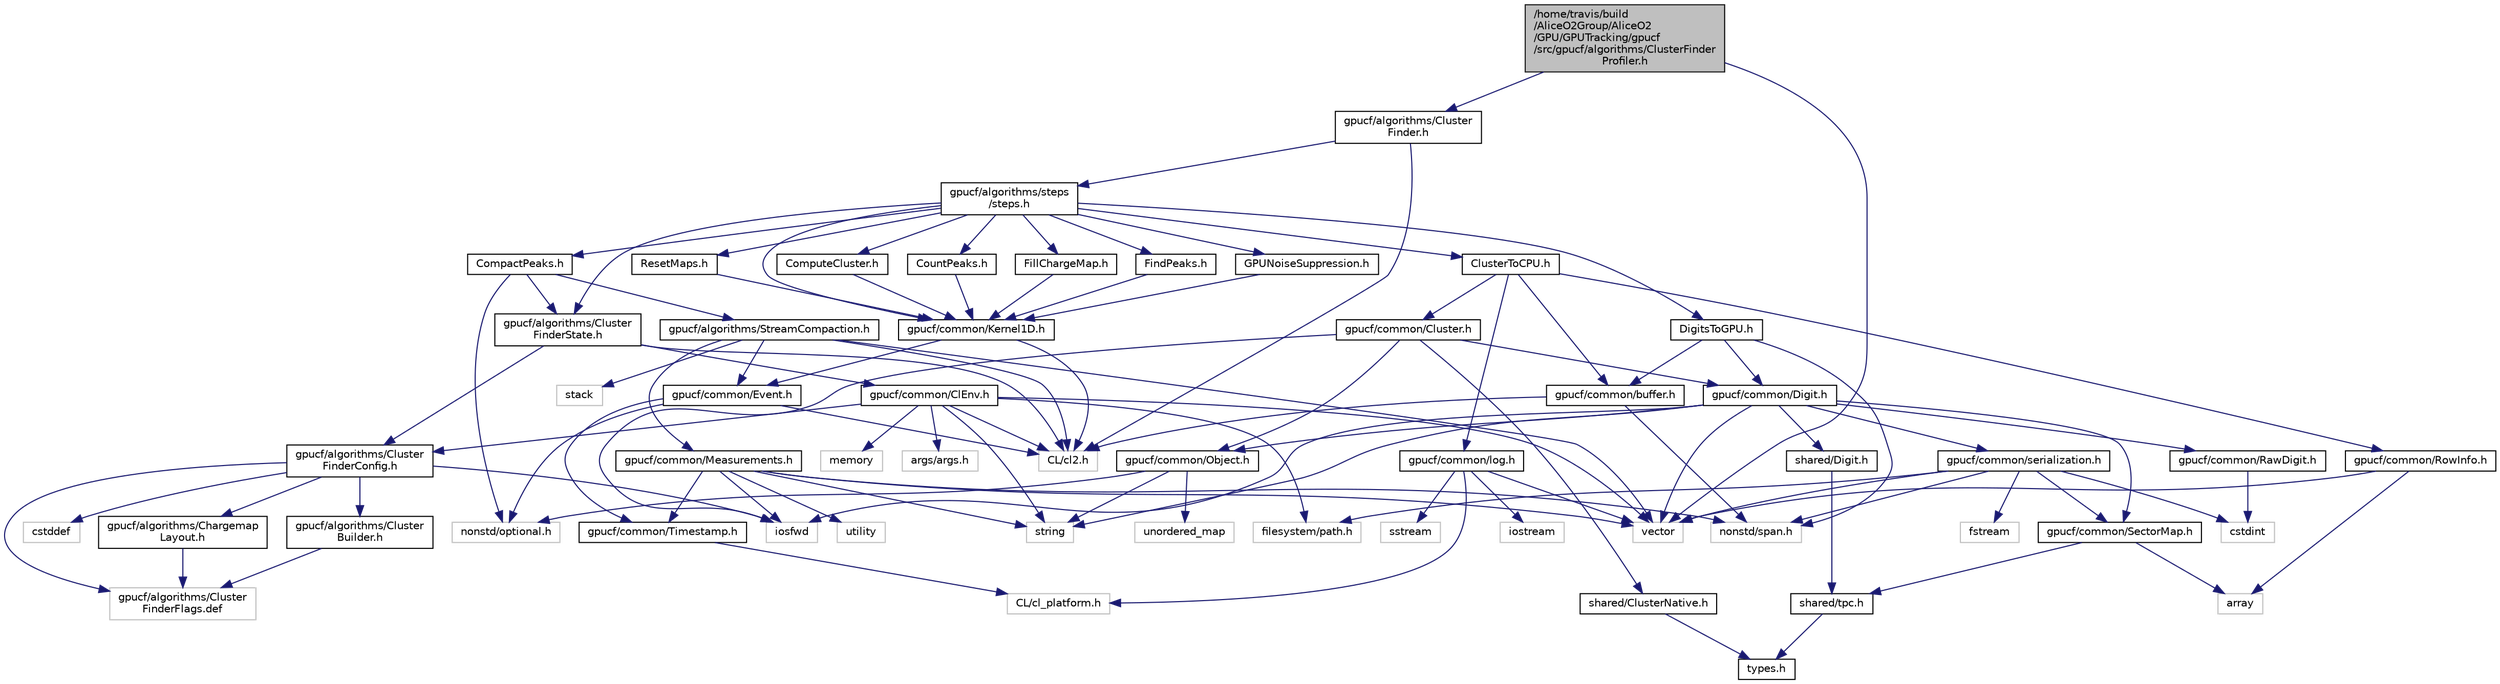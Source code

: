 digraph "/home/travis/build/AliceO2Group/AliceO2/GPU/GPUTracking/gpucf/src/gpucf/algorithms/ClusterFinderProfiler.h"
{
 // INTERACTIVE_SVG=YES
  bgcolor="transparent";
  edge [fontname="Helvetica",fontsize="10",labelfontname="Helvetica",labelfontsize="10"];
  node [fontname="Helvetica",fontsize="10",shape=record];
  Node1 [label="/home/travis/build\l/AliceO2Group/AliceO2\l/GPU/GPUTracking/gpucf\l/src/gpucf/algorithms/ClusterFinder\lProfiler.h",height=0.2,width=0.4,color="black", fillcolor="grey75", style="filled", fontcolor="black"];
  Node1 -> Node2 [color="midnightblue",fontsize="10",style="solid",fontname="Helvetica"];
  Node2 [label="gpucf/algorithms/Cluster\lFinder.h",height=0.2,width=0.4,color="black",URL="$d4/d99/ClusterFinder_8h.html"];
  Node2 -> Node3 [color="midnightblue",fontsize="10",style="solid",fontname="Helvetica"];
  Node3 [label="gpucf/algorithms/steps\l/steps.h",height=0.2,width=0.4,color="black",URL="$d3/d45/steps_8h.html"];
  Node3 -> Node4 [color="midnightblue",fontsize="10",style="solid",fontname="Helvetica"];
  Node4 [label="gpucf/algorithms/Cluster\lFinderState.h",height=0.2,width=0.4,color="black",URL="$de/de6/ClusterFinderState_8h.html"];
  Node4 -> Node5 [color="midnightblue",fontsize="10",style="solid",fontname="Helvetica"];
  Node5 [label="gpucf/algorithms/Cluster\lFinderConfig.h",height=0.2,width=0.4,color="black",URL="$da/dac/ClusterFinderConfig_8h.html"];
  Node5 -> Node6 [color="midnightblue",fontsize="10",style="solid",fontname="Helvetica"];
  Node6 [label="gpucf/algorithms/Chargemap\lLayout.h",height=0.2,width=0.4,color="black",URL="$dc/db2/ChargemapLayout_8h.html"];
  Node6 -> Node7 [color="midnightblue",fontsize="10",style="solid",fontname="Helvetica"];
  Node7 [label="gpucf/algorithms/Cluster\lFinderFlags.def",height=0.2,width=0.4,color="grey75"];
  Node5 -> Node8 [color="midnightblue",fontsize="10",style="solid",fontname="Helvetica"];
  Node8 [label="gpucf/algorithms/Cluster\lBuilder.h",height=0.2,width=0.4,color="black",URL="$d4/d9b/ClusterBuilder_8h.html"];
  Node8 -> Node7 [color="midnightblue",fontsize="10",style="solid",fontname="Helvetica"];
  Node5 -> Node9 [color="midnightblue",fontsize="10",style="solid",fontname="Helvetica"];
  Node9 [label="cstddef",height=0.2,width=0.4,color="grey75"];
  Node5 -> Node10 [color="midnightblue",fontsize="10",style="solid",fontname="Helvetica"];
  Node10 [label="iosfwd",height=0.2,width=0.4,color="grey75"];
  Node5 -> Node7 [color="midnightblue",fontsize="10",style="solid",fontname="Helvetica"];
  Node4 -> Node11 [color="midnightblue",fontsize="10",style="solid",fontname="Helvetica"];
  Node11 [label="gpucf/common/ClEnv.h",height=0.2,width=0.4,color="black",URL="$da/d41/ClEnv_8h.html"];
  Node11 -> Node5 [color="midnightblue",fontsize="10",style="solid",fontname="Helvetica"];
  Node11 -> Node12 [color="midnightblue",fontsize="10",style="solid",fontname="Helvetica"];
  Node12 [label="CL/cl2.h",height=0.2,width=0.4,color="grey75"];
  Node11 -> Node13 [color="midnightblue",fontsize="10",style="solid",fontname="Helvetica"];
  Node13 [label="args/args.h",height=0.2,width=0.4,color="grey75"];
  Node11 -> Node14 [color="midnightblue",fontsize="10",style="solid",fontname="Helvetica"];
  Node14 [label="filesystem/path.h",height=0.2,width=0.4,color="grey75"];
  Node11 -> Node15 [color="midnightblue",fontsize="10",style="solid",fontname="Helvetica"];
  Node15 [label="memory",height=0.2,width=0.4,color="grey75"];
  Node11 -> Node16 [color="midnightblue",fontsize="10",style="solid",fontname="Helvetica"];
  Node16 [label="string",height=0.2,width=0.4,color="grey75"];
  Node11 -> Node17 [color="midnightblue",fontsize="10",style="solid",fontname="Helvetica"];
  Node17 [label="vector",height=0.2,width=0.4,color="grey75"];
  Node4 -> Node12 [color="midnightblue",fontsize="10",style="solid",fontname="Helvetica"];
  Node3 -> Node18 [color="midnightblue",fontsize="10",style="solid",fontname="Helvetica"];
  Node18 [label="gpucf/common/Kernel1D.h",height=0.2,width=0.4,color="black",URL="$d9/da0/Kernel1D_8h.html"];
  Node18 -> Node19 [color="midnightblue",fontsize="10",style="solid",fontname="Helvetica"];
  Node19 [label="gpucf/common/Event.h",height=0.2,width=0.4,color="black",URL="$d6/d8d/Event_8h.html"];
  Node19 -> Node20 [color="midnightblue",fontsize="10",style="solid",fontname="Helvetica"];
  Node20 [label="gpucf/common/Timestamp.h",height=0.2,width=0.4,color="black",URL="$d7/d66/Timestamp_8h.html"];
  Node20 -> Node21 [color="midnightblue",fontsize="10",style="solid",fontname="Helvetica"];
  Node21 [label="CL/cl_platform.h",height=0.2,width=0.4,color="grey75"];
  Node19 -> Node22 [color="midnightblue",fontsize="10",style="solid",fontname="Helvetica"];
  Node22 [label="nonstd/optional.h",height=0.2,width=0.4,color="grey75"];
  Node19 -> Node12 [color="midnightblue",fontsize="10",style="solid",fontname="Helvetica"];
  Node18 -> Node12 [color="midnightblue",fontsize="10",style="solid",fontname="Helvetica"];
  Node3 -> Node23 [color="midnightblue",fontsize="10",style="solid",fontname="Helvetica"];
  Node23 [label="ClusterToCPU.h",height=0.2,width=0.4,color="black",URL="$dc/dd3/ClusterToCPU_8h.html"];
  Node23 -> Node24 [color="midnightblue",fontsize="10",style="solid",fontname="Helvetica"];
  Node24 [label="gpucf/common/buffer.h",height=0.2,width=0.4,color="black",URL="$d5/d08/buffer_8h.html"];
  Node24 -> Node25 [color="midnightblue",fontsize="10",style="solid",fontname="Helvetica"];
  Node25 [label="nonstd/span.h",height=0.2,width=0.4,color="grey75"];
  Node24 -> Node12 [color="midnightblue",fontsize="10",style="solid",fontname="Helvetica"];
  Node23 -> Node26 [color="midnightblue",fontsize="10",style="solid",fontname="Helvetica"];
  Node26 [label="gpucf/common/Cluster.h",height=0.2,width=0.4,color="black",URL="$d1/d5c/GPU_2GPUTracking_2gpucf_2src_2gpucf_2common_2Cluster_8h.html"];
  Node26 -> Node27 [color="midnightblue",fontsize="10",style="solid",fontname="Helvetica"];
  Node27 [label="gpucf/common/Digit.h",height=0.2,width=0.4,color="black",URL="$d4/db0/GPU_2GPUTracking_2gpucf_2src_2gpucf_2common_2Digit_8h.html"];
  Node27 -> Node28 [color="midnightblue",fontsize="10",style="solid",fontname="Helvetica"];
  Node28 [label="gpucf/common/Object.h",height=0.2,width=0.4,color="black",URL="$db/dbf/Object_8h.html"];
  Node28 -> Node22 [color="midnightblue",fontsize="10",style="solid",fontname="Helvetica"];
  Node28 -> Node16 [color="midnightblue",fontsize="10",style="solid",fontname="Helvetica"];
  Node28 -> Node29 [color="midnightblue",fontsize="10",style="solid",fontname="Helvetica"];
  Node29 [label="unordered_map",height=0.2,width=0.4,color="grey75"];
  Node27 -> Node30 [color="midnightblue",fontsize="10",style="solid",fontname="Helvetica"];
  Node30 [label="gpucf/common/RawDigit.h",height=0.2,width=0.4,color="black",URL="$d9/d5a/RawDigit_8h.html"];
  Node30 -> Node31 [color="midnightblue",fontsize="10",style="solid",fontname="Helvetica"];
  Node31 [label="cstdint",height=0.2,width=0.4,color="grey75"];
  Node27 -> Node32 [color="midnightblue",fontsize="10",style="solid",fontname="Helvetica"];
  Node32 [label="gpucf/common/SectorMap.h",height=0.2,width=0.4,color="black",URL="$d9/dfc/SectorMap_8h.html"];
  Node32 -> Node33 [color="midnightblue",fontsize="10",style="solid",fontname="Helvetica"];
  Node33 [label="shared/tpc.h",height=0.2,width=0.4,color="black",URL="$d9/d09/tpc_8h.html"];
  Node33 -> Node34 [color="midnightblue",fontsize="10",style="solid",fontname="Helvetica"];
  Node34 [label="types.h",height=0.2,width=0.4,color="black",URL="$d9/d49/types_8h.html"];
  Node32 -> Node35 [color="midnightblue",fontsize="10",style="solid",fontname="Helvetica"];
  Node35 [label="array",height=0.2,width=0.4,color="grey75"];
  Node27 -> Node36 [color="midnightblue",fontsize="10",style="solid",fontname="Helvetica"];
  Node36 [label="gpucf/common/serialization.h",height=0.2,width=0.4,color="black",URL="$dd/d50/serialization_8h.html"];
  Node36 -> Node32 [color="midnightblue",fontsize="10",style="solid",fontname="Helvetica"];
  Node36 -> Node14 [color="midnightblue",fontsize="10",style="solid",fontname="Helvetica"];
  Node36 -> Node25 [color="midnightblue",fontsize="10",style="solid",fontname="Helvetica"];
  Node36 -> Node31 [color="midnightblue",fontsize="10",style="solid",fontname="Helvetica"];
  Node36 -> Node37 [color="midnightblue",fontsize="10",style="solid",fontname="Helvetica"];
  Node37 [label="fstream",height=0.2,width=0.4,color="grey75"];
  Node36 -> Node17 [color="midnightblue",fontsize="10",style="solid",fontname="Helvetica"];
  Node27 -> Node38 [color="midnightblue",fontsize="10",style="solid",fontname="Helvetica"];
  Node38 [label="shared/Digit.h",height=0.2,width=0.4,color="black",URL="$d0/d95/GPU_2GPUTracking_2gpucf_2cl_2shared_2Digit_8h.html"];
  Node38 -> Node33 [color="midnightblue",fontsize="10",style="solid",fontname="Helvetica"];
  Node27 -> Node10 [color="midnightblue",fontsize="10",style="solid",fontname="Helvetica"];
  Node27 -> Node16 [color="midnightblue",fontsize="10",style="solid",fontname="Helvetica"];
  Node27 -> Node17 [color="midnightblue",fontsize="10",style="solid",fontname="Helvetica"];
  Node26 -> Node28 [color="midnightblue",fontsize="10",style="solid",fontname="Helvetica"];
  Node26 -> Node39 [color="midnightblue",fontsize="10",style="solid",fontname="Helvetica"];
  Node39 [label="shared/ClusterNative.h",height=0.2,width=0.4,color="black",URL="$da/d24/GPU_2GPUTracking_2gpucf_2cl_2shared_2ClusterNative_8h.html"];
  Node39 -> Node34 [color="midnightblue",fontsize="10",style="solid",fontname="Helvetica"];
  Node26 -> Node10 [color="midnightblue",fontsize="10",style="solid",fontname="Helvetica"];
  Node23 -> Node40 [color="midnightblue",fontsize="10",style="solid",fontname="Helvetica"];
  Node40 [label="gpucf/common/log.h",height=0.2,width=0.4,color="black",URL="$d7/d7f/log_8h.html"];
  Node40 -> Node41 [color="midnightblue",fontsize="10",style="solid",fontname="Helvetica"];
  Node41 [label="iostream",height=0.2,width=0.4,color="grey75"];
  Node40 -> Node42 [color="midnightblue",fontsize="10",style="solid",fontname="Helvetica"];
  Node42 [label="sstream",height=0.2,width=0.4,color="grey75"];
  Node40 -> Node17 [color="midnightblue",fontsize="10",style="solid",fontname="Helvetica"];
  Node40 -> Node21 [color="midnightblue",fontsize="10",style="solid",fontname="Helvetica"];
  Node23 -> Node43 [color="midnightblue",fontsize="10",style="solid",fontname="Helvetica"];
  Node43 [label="gpucf/common/RowInfo.h",height=0.2,width=0.4,color="black",URL="$d9/d46/RowInfo_8h.html"];
  Node43 -> Node35 [color="midnightblue",fontsize="10",style="solid",fontname="Helvetica"];
  Node43 -> Node17 [color="midnightblue",fontsize="10",style="solid",fontname="Helvetica"];
  Node3 -> Node44 [color="midnightblue",fontsize="10",style="solid",fontname="Helvetica"];
  Node44 [label="CompactPeaks.h",height=0.2,width=0.4,color="black",URL="$d8/d2a/CompactPeaks_8h.html"];
  Node44 -> Node4 [color="midnightblue",fontsize="10",style="solid",fontname="Helvetica"];
  Node44 -> Node45 [color="midnightblue",fontsize="10",style="solid",fontname="Helvetica"];
  Node45 [label="gpucf/algorithms/StreamCompaction.h",height=0.2,width=0.4,color="black",URL="$da/dee/StreamCompaction_8h.html"];
  Node45 -> Node19 [color="midnightblue",fontsize="10",style="solid",fontname="Helvetica"];
  Node45 -> Node46 [color="midnightblue",fontsize="10",style="solid",fontname="Helvetica"];
  Node46 [label="gpucf/common/Measurements.h",height=0.2,width=0.4,color="black",URL="$d7/d88/Measurements_8h.html"];
  Node46 -> Node20 [color="midnightblue",fontsize="10",style="solid",fontname="Helvetica"];
  Node46 -> Node25 [color="midnightblue",fontsize="10",style="solid",fontname="Helvetica"];
  Node46 -> Node10 [color="midnightblue",fontsize="10",style="solid",fontname="Helvetica"];
  Node46 -> Node16 [color="midnightblue",fontsize="10",style="solid",fontname="Helvetica"];
  Node46 -> Node47 [color="midnightblue",fontsize="10",style="solid",fontname="Helvetica"];
  Node47 [label="utility",height=0.2,width=0.4,color="grey75"];
  Node46 -> Node17 [color="midnightblue",fontsize="10",style="solid",fontname="Helvetica"];
  Node45 -> Node12 [color="midnightblue",fontsize="10",style="solid",fontname="Helvetica"];
  Node45 -> Node48 [color="midnightblue",fontsize="10",style="solid",fontname="Helvetica"];
  Node48 [label="stack",height=0.2,width=0.4,color="grey75"];
  Node45 -> Node17 [color="midnightblue",fontsize="10",style="solid",fontname="Helvetica"];
  Node44 -> Node22 [color="midnightblue",fontsize="10",style="solid",fontname="Helvetica"];
  Node3 -> Node49 [color="midnightblue",fontsize="10",style="solid",fontname="Helvetica"];
  Node49 [label="ComputeCluster.h",height=0.2,width=0.4,color="black",URL="$dd/d66/ComputeCluster_8h.html"];
  Node49 -> Node18 [color="midnightblue",fontsize="10",style="solid",fontname="Helvetica"];
  Node3 -> Node50 [color="midnightblue",fontsize="10",style="solid",fontname="Helvetica"];
  Node50 [label="CountPeaks.h",height=0.2,width=0.4,color="black",URL="$d2/d0e/CountPeaks_8h.html"];
  Node50 -> Node18 [color="midnightblue",fontsize="10",style="solid",fontname="Helvetica"];
  Node3 -> Node51 [color="midnightblue",fontsize="10",style="solid",fontname="Helvetica"];
  Node51 [label="DigitsToGPU.h",height=0.2,width=0.4,color="black",URL="$d1/dd8/DigitsToGPU_8h.html"];
  Node51 -> Node24 [color="midnightblue",fontsize="10",style="solid",fontname="Helvetica"];
  Node51 -> Node27 [color="midnightblue",fontsize="10",style="solid",fontname="Helvetica"];
  Node51 -> Node25 [color="midnightblue",fontsize="10",style="solid",fontname="Helvetica"];
  Node3 -> Node52 [color="midnightblue",fontsize="10",style="solid",fontname="Helvetica"];
  Node52 [label="FillChargeMap.h",height=0.2,width=0.4,color="black",URL="$da/d5d/FillChargeMap_8h.html"];
  Node52 -> Node18 [color="midnightblue",fontsize="10",style="solid",fontname="Helvetica"];
  Node3 -> Node53 [color="midnightblue",fontsize="10",style="solid",fontname="Helvetica"];
  Node53 [label="FindPeaks.h",height=0.2,width=0.4,color="black",URL="$db/dc8/FindPeaks_8h.html"];
  Node53 -> Node18 [color="midnightblue",fontsize="10",style="solid",fontname="Helvetica"];
  Node3 -> Node54 [color="midnightblue",fontsize="10",style="solid",fontname="Helvetica"];
  Node54 [label="GPUNoiseSuppression.h",height=0.2,width=0.4,color="black",URL="$d2/db1/GPUNoiseSuppression_8h.html"];
  Node54 -> Node18 [color="midnightblue",fontsize="10",style="solid",fontname="Helvetica"];
  Node3 -> Node55 [color="midnightblue",fontsize="10",style="solid",fontname="Helvetica"];
  Node55 [label="ResetMaps.h",height=0.2,width=0.4,color="black",URL="$da/d63/ResetMaps_8h.html"];
  Node55 -> Node18 [color="midnightblue",fontsize="10",style="solid",fontname="Helvetica"];
  Node2 -> Node12 [color="midnightblue",fontsize="10",style="solid",fontname="Helvetica"];
  Node1 -> Node17 [color="midnightblue",fontsize="10",style="solid",fontname="Helvetica"];
}
